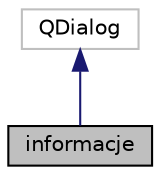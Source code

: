 digraph "informacje"
{
 // LATEX_PDF_SIZE
  edge [fontname="Helvetica",fontsize="10",labelfontname="Helvetica",labelfontsize="10"];
  node [fontname="Helvetica",fontsize="10",shape=record];
  Node1 [label="informacje",height=0.2,width=0.4,color="black", fillcolor="grey75", style="filled", fontcolor="black",tooltip="Zawiera definicję klasy informacje dzieki niej jest możliwość otworzeniu w nowym okienku opcji ustawi..."];
  Node2 -> Node1 [dir="back",color="midnightblue",fontsize="10",style="solid",fontname="Helvetica"];
  Node2 [label="QDialog",height=0.2,width=0.4,color="grey75", fillcolor="white", style="filled",tooltip=" "];
}
